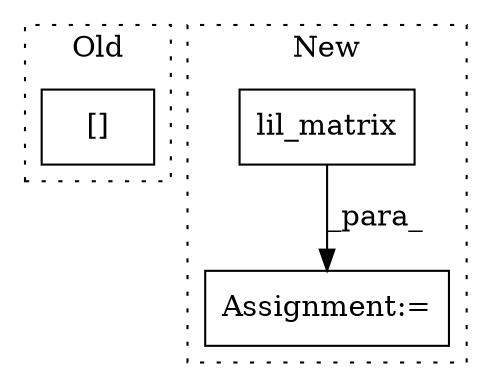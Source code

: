 digraph G {
subgraph cluster0 {
1 [label="[]" a="2" s="3514,3527" l="4,1" shape="box"];
label = "Old";
style="dotted";
}
subgraph cluster1 {
2 [label="lil_matrix" a="32" s="4312,4326" l="11,1" shape="box"];
3 [label="Assignment:=" a="7" s="4751" l="1" shape="box"];
label = "New";
style="dotted";
}
2 -> 3 [label="_para_"];
}